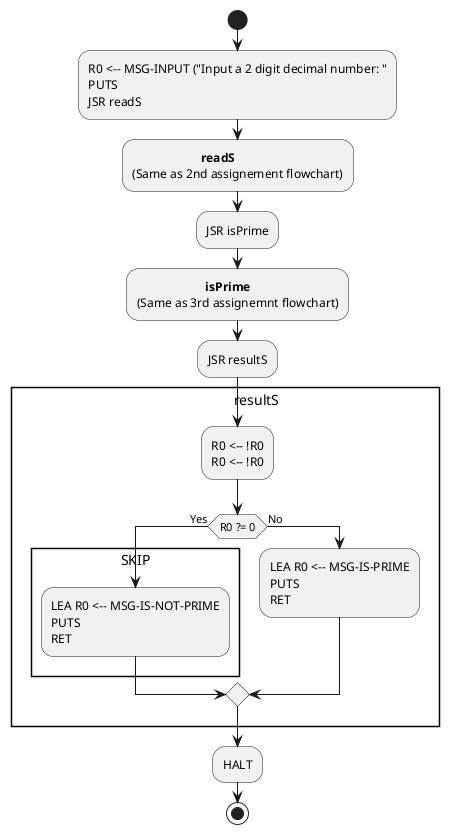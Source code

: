 @startuml
start

:R0 <-- MSG-INPUT ("Input a 2 digit decimal number: "
PUTS
JSR readS;

:                      **readS**
(Same as 2nd assignement flowchart);
:JSR isPrime;
:                      **isPrime**
(Same as 3rd assignemnt flowchart);

:JSR resultS;
rectangle "                 resultS" {


:R0 <-- !R0
R0 <-- !R0;
if (R0 ?= 0) then (Yes)
rectangle            "SKIP" {
:LEA R0 <-- MSG-IS-NOT-PRIME
PUTS
RET;
}
else (No)
:LEA R0 <-- MSG-IS-PRIME
PUTS
RET;
endif
}
:HALT;
stop










/'THIS IS COMMENTED OUT CODE'/




/'rectangle "                 readS" {
:M[SAVEREG1] <-- R1
M[SAVEREG2] <-- R2
M[SAVEREG3] <-- R3
R2 <-- R2 && 0
R3 <-- R2 + 5
IN (Recieve input from keyboard)
R1 <--R2 + R0
IN (Recieve input from keyboard)
R2 <-- M[CVT] (Convert to corresponding decimal value)
R0 <-- R0 + R2
R1 <-- R1 + R2
R2 <-- R2 && 0;

repeat:R2 <-- R2 + R1\nR3 <-- R3 + (-1);
repeat while (R3 ?= 0) is (No)
-> Yes;
:R2 <-- R2 + R2
R0 <-- R2 + R0
R1 <-- SAVEREG1
R2 <-- SAVEREG2
R3 <-- SAVEREG3
RET;
}'/

/'rectangle "                        isPrime" {

:SAVE2REG1 <-- R1
SAVE2REG2 <-- R2
SAVE2REG3 <-- R3
SAVE2REG4 <-- R4
SAVE2REG5 <-- R5
RETURNADDRESS <-- R7;

:R1 <-- R0 + (-2);

if (R1 ?= 0) then (Yes)
rectangle "                    PRIME" {
:R0 <-- R0 && 0
R0 <-- R0 + 1;
}
rectangle "                           RESTOREREG" {

:R1 <-- SAVE2REG1
R2 <-- SAVE2REG2
R3 <-- SAVE2REG3
R4 <-- SAVE2REG4
R5 <-- SAVE2REG5
R7 <-- RETURNADDRESS
RET;
:HALT;
stop
}

else (No)
:R1 <-- R0 + 1;
endif
if (R1 ?= 0) then (Yes)
rectangle "                    NOTPRIME" {

:R0 <-- R0 && 0;
}
:**RESTOREREG**;
:HALT;
stop
else (No)
:R2 <-- R2 && 0
R2 <-- R2 + (-1);
endif
rectangle "                    ODD" {

:R2 <-- R2 + (-2)\nR3 <-- R0 + R2;
if (R3 ?= 0) then (Yes)
:**PRIME**;
:**RESTOREREG**;
:HALT;
stop
else (No)
:R1 <-- R1 + 2
JSR divide;
endif

rectangle "                    divide" {
:SAVEREG1 <-- R0
SAVEREG2 <-- R1
SAVEREG3 <-- R2
R4 <-- R4 && 0
R2 <-- !R1
R2 <-- R2 + 1;
rectangle "                    SUB" {

repeat:R4 <-- R4 + 1\nR0 <-- R0 + R2;
repeat while (R0 ?= 0 || R0 ?= Positive) is (Yes)
-> No;
:R4 <-- R4 + (-1)
R5 <-- R5 && 0
R5 <-- R0 + R1
R0 <-- SAVEREG1
R1 <-- SAVEREG2
R2 <-- SAVEREG3
RET;
}
}
:R5 <-- !R5
R5 <-- !R5;
}
if (R5 ?= Postive || R5 ?= Negative) then (Yes)
:**ODD**;
stop
else (No)
:**NOTPRIME**;
:**RESTOREREG**;
:HALT;
stop
endif'/





@enduml